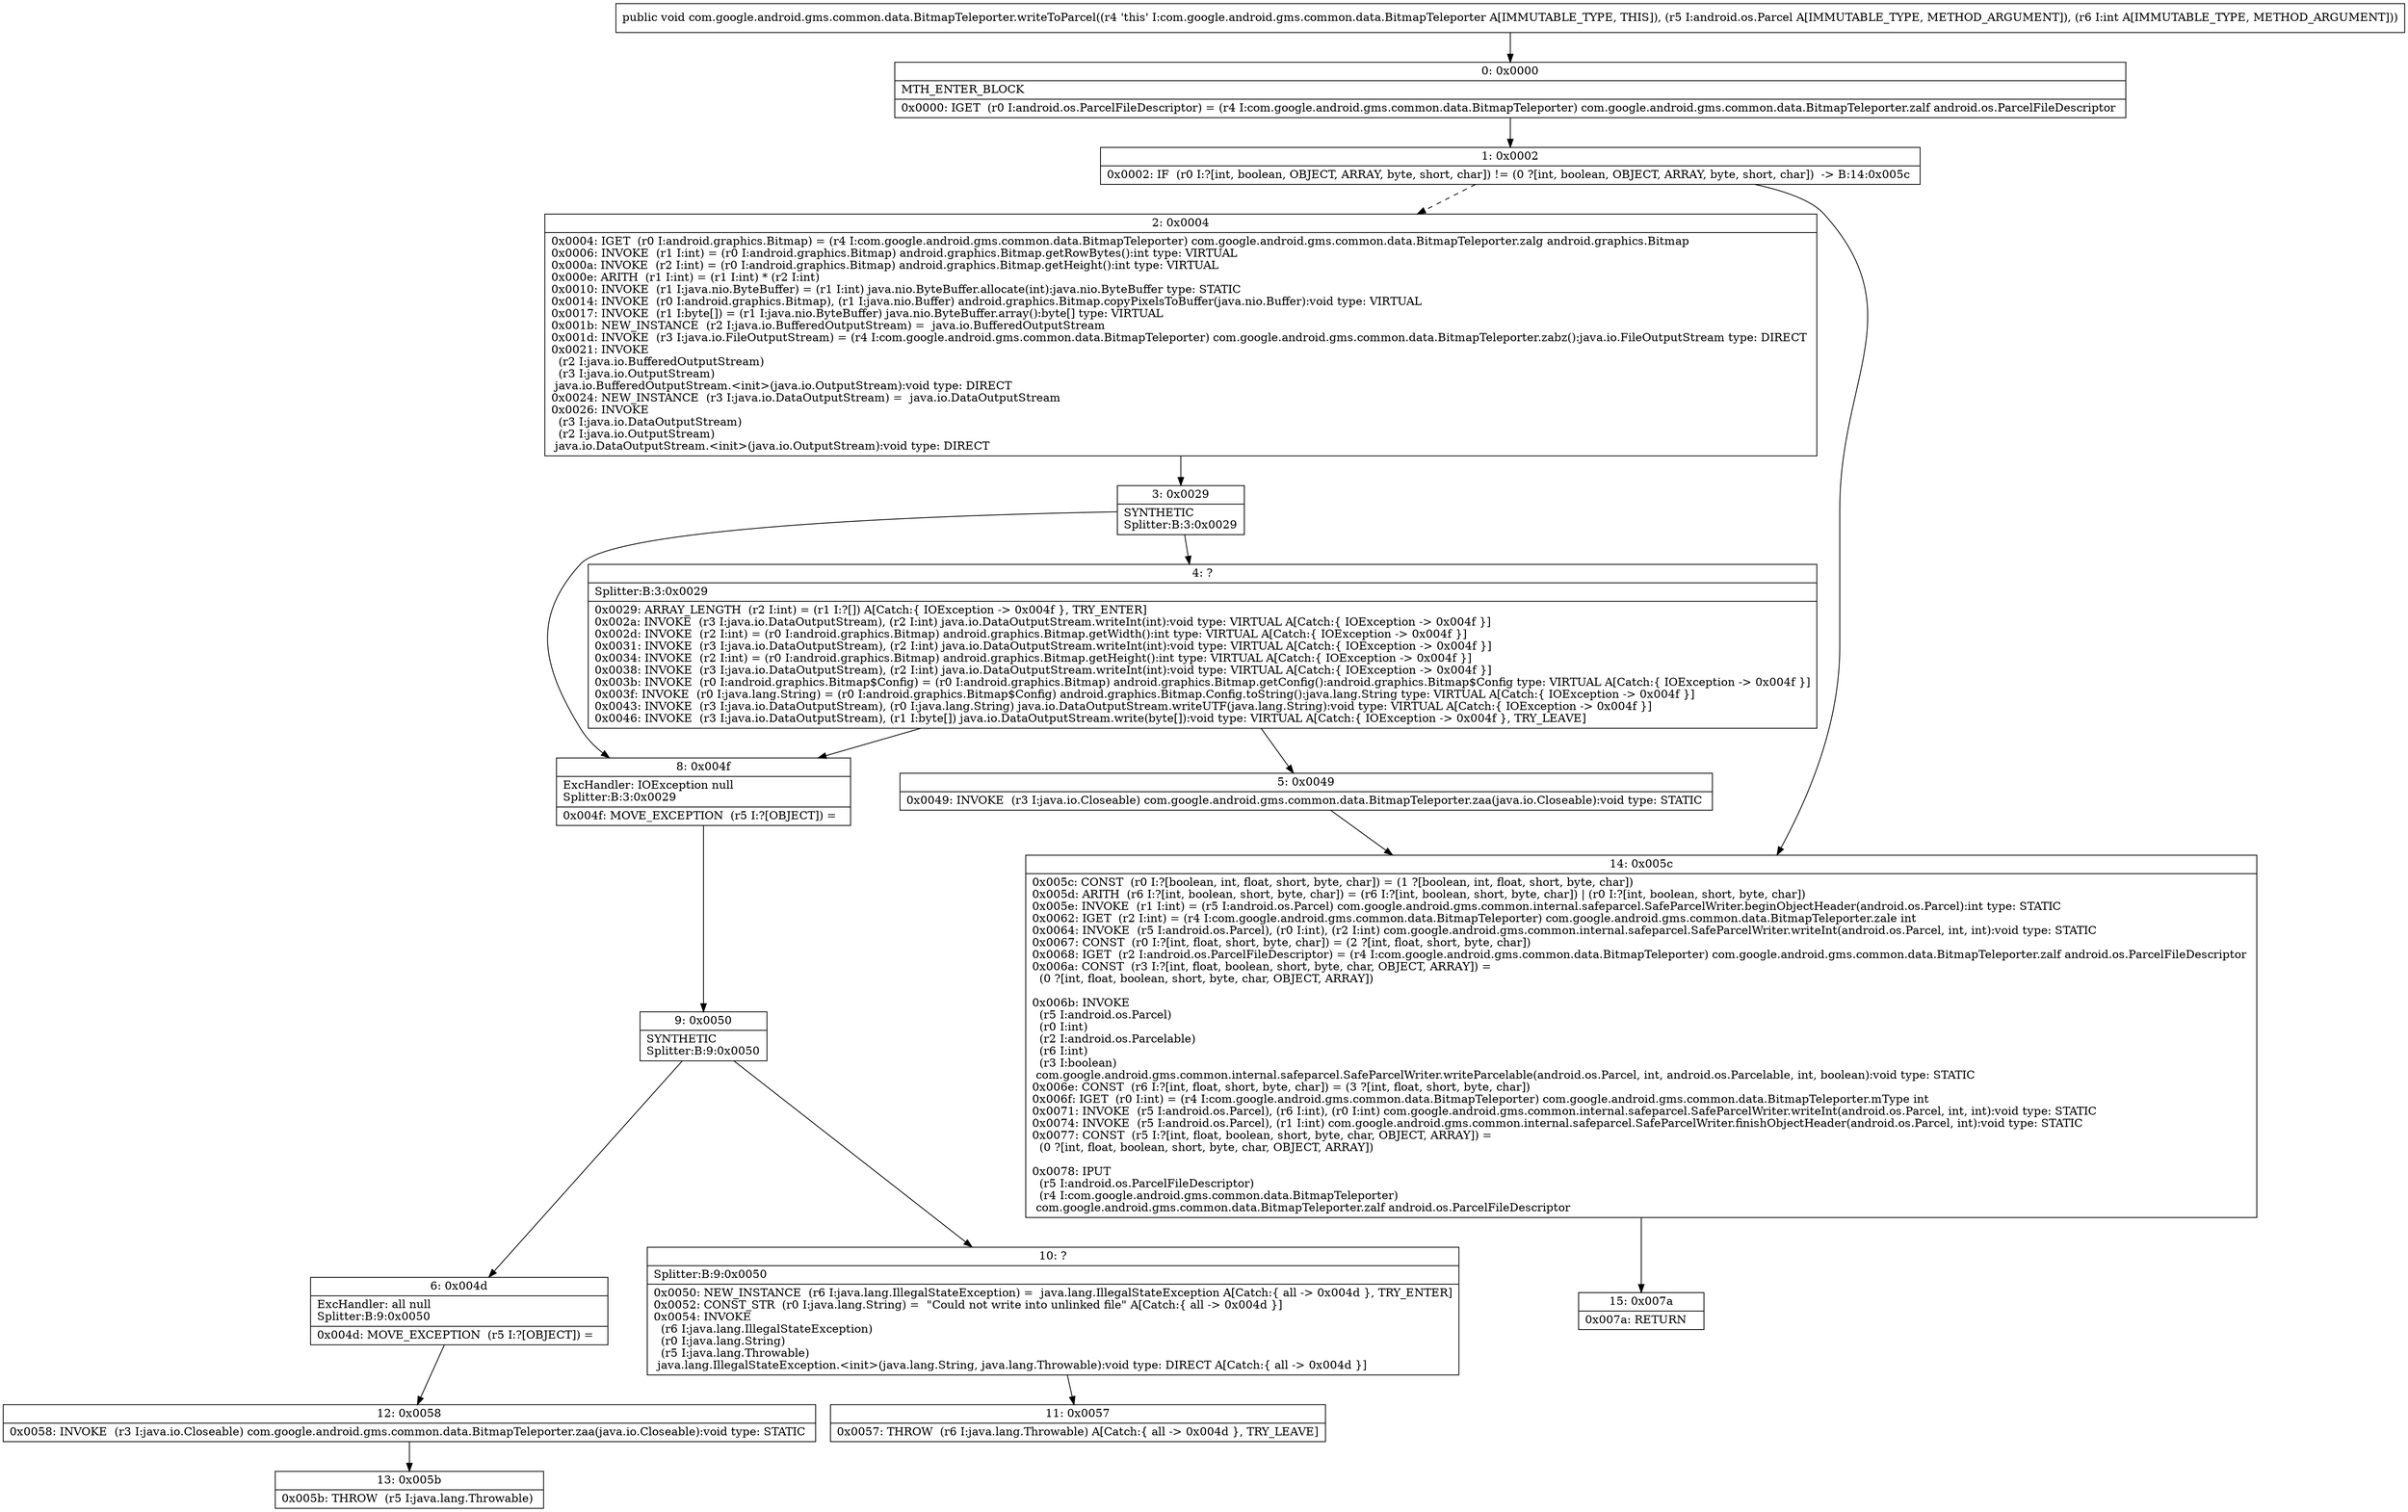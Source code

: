 digraph "CFG forcom.google.android.gms.common.data.BitmapTeleporter.writeToParcel(Landroid\/os\/Parcel;I)V" {
Node_0 [shape=record,label="{0\:\ 0x0000|MTH_ENTER_BLOCK\l|0x0000: IGET  (r0 I:android.os.ParcelFileDescriptor) = (r4 I:com.google.android.gms.common.data.BitmapTeleporter) com.google.android.gms.common.data.BitmapTeleporter.zalf android.os.ParcelFileDescriptor \l}"];
Node_1 [shape=record,label="{1\:\ 0x0002|0x0002: IF  (r0 I:?[int, boolean, OBJECT, ARRAY, byte, short, char]) != (0 ?[int, boolean, OBJECT, ARRAY, byte, short, char])  \-\> B:14:0x005c \l}"];
Node_2 [shape=record,label="{2\:\ 0x0004|0x0004: IGET  (r0 I:android.graphics.Bitmap) = (r4 I:com.google.android.gms.common.data.BitmapTeleporter) com.google.android.gms.common.data.BitmapTeleporter.zalg android.graphics.Bitmap \l0x0006: INVOKE  (r1 I:int) = (r0 I:android.graphics.Bitmap) android.graphics.Bitmap.getRowBytes():int type: VIRTUAL \l0x000a: INVOKE  (r2 I:int) = (r0 I:android.graphics.Bitmap) android.graphics.Bitmap.getHeight():int type: VIRTUAL \l0x000e: ARITH  (r1 I:int) = (r1 I:int) * (r2 I:int) \l0x0010: INVOKE  (r1 I:java.nio.ByteBuffer) = (r1 I:int) java.nio.ByteBuffer.allocate(int):java.nio.ByteBuffer type: STATIC \l0x0014: INVOKE  (r0 I:android.graphics.Bitmap), (r1 I:java.nio.Buffer) android.graphics.Bitmap.copyPixelsToBuffer(java.nio.Buffer):void type: VIRTUAL \l0x0017: INVOKE  (r1 I:byte[]) = (r1 I:java.nio.ByteBuffer) java.nio.ByteBuffer.array():byte[] type: VIRTUAL \l0x001b: NEW_INSTANCE  (r2 I:java.io.BufferedOutputStream) =  java.io.BufferedOutputStream \l0x001d: INVOKE  (r3 I:java.io.FileOutputStream) = (r4 I:com.google.android.gms.common.data.BitmapTeleporter) com.google.android.gms.common.data.BitmapTeleporter.zabz():java.io.FileOutputStream type: DIRECT \l0x0021: INVOKE  \l  (r2 I:java.io.BufferedOutputStream)\l  (r3 I:java.io.OutputStream)\l java.io.BufferedOutputStream.\<init\>(java.io.OutputStream):void type: DIRECT \l0x0024: NEW_INSTANCE  (r3 I:java.io.DataOutputStream) =  java.io.DataOutputStream \l0x0026: INVOKE  \l  (r3 I:java.io.DataOutputStream)\l  (r2 I:java.io.OutputStream)\l java.io.DataOutputStream.\<init\>(java.io.OutputStream):void type: DIRECT \l}"];
Node_3 [shape=record,label="{3\:\ 0x0029|SYNTHETIC\lSplitter:B:3:0x0029\l}"];
Node_4 [shape=record,label="{4\:\ ?|Splitter:B:3:0x0029\l|0x0029: ARRAY_LENGTH  (r2 I:int) = (r1 I:?[]) A[Catch:\{ IOException \-\> 0x004f \}, TRY_ENTER]\l0x002a: INVOKE  (r3 I:java.io.DataOutputStream), (r2 I:int) java.io.DataOutputStream.writeInt(int):void type: VIRTUAL A[Catch:\{ IOException \-\> 0x004f \}]\l0x002d: INVOKE  (r2 I:int) = (r0 I:android.graphics.Bitmap) android.graphics.Bitmap.getWidth():int type: VIRTUAL A[Catch:\{ IOException \-\> 0x004f \}]\l0x0031: INVOKE  (r3 I:java.io.DataOutputStream), (r2 I:int) java.io.DataOutputStream.writeInt(int):void type: VIRTUAL A[Catch:\{ IOException \-\> 0x004f \}]\l0x0034: INVOKE  (r2 I:int) = (r0 I:android.graphics.Bitmap) android.graphics.Bitmap.getHeight():int type: VIRTUAL A[Catch:\{ IOException \-\> 0x004f \}]\l0x0038: INVOKE  (r3 I:java.io.DataOutputStream), (r2 I:int) java.io.DataOutputStream.writeInt(int):void type: VIRTUAL A[Catch:\{ IOException \-\> 0x004f \}]\l0x003b: INVOKE  (r0 I:android.graphics.Bitmap$Config) = (r0 I:android.graphics.Bitmap) android.graphics.Bitmap.getConfig():android.graphics.Bitmap$Config type: VIRTUAL A[Catch:\{ IOException \-\> 0x004f \}]\l0x003f: INVOKE  (r0 I:java.lang.String) = (r0 I:android.graphics.Bitmap$Config) android.graphics.Bitmap.Config.toString():java.lang.String type: VIRTUAL A[Catch:\{ IOException \-\> 0x004f \}]\l0x0043: INVOKE  (r3 I:java.io.DataOutputStream), (r0 I:java.lang.String) java.io.DataOutputStream.writeUTF(java.lang.String):void type: VIRTUAL A[Catch:\{ IOException \-\> 0x004f \}]\l0x0046: INVOKE  (r3 I:java.io.DataOutputStream), (r1 I:byte[]) java.io.DataOutputStream.write(byte[]):void type: VIRTUAL A[Catch:\{ IOException \-\> 0x004f \}, TRY_LEAVE]\l}"];
Node_5 [shape=record,label="{5\:\ 0x0049|0x0049: INVOKE  (r3 I:java.io.Closeable) com.google.android.gms.common.data.BitmapTeleporter.zaa(java.io.Closeable):void type: STATIC \l}"];
Node_6 [shape=record,label="{6\:\ 0x004d|ExcHandler: all null\lSplitter:B:9:0x0050\l|0x004d: MOVE_EXCEPTION  (r5 I:?[OBJECT]) =  \l}"];
Node_8 [shape=record,label="{8\:\ 0x004f|ExcHandler: IOException null\lSplitter:B:3:0x0029\l|0x004f: MOVE_EXCEPTION  (r5 I:?[OBJECT]) =  \l}"];
Node_9 [shape=record,label="{9\:\ 0x0050|SYNTHETIC\lSplitter:B:9:0x0050\l}"];
Node_10 [shape=record,label="{10\:\ ?|Splitter:B:9:0x0050\l|0x0050: NEW_INSTANCE  (r6 I:java.lang.IllegalStateException) =  java.lang.IllegalStateException A[Catch:\{ all \-\> 0x004d \}, TRY_ENTER]\l0x0052: CONST_STR  (r0 I:java.lang.String) =  \"Could not write into unlinked file\" A[Catch:\{ all \-\> 0x004d \}]\l0x0054: INVOKE  \l  (r6 I:java.lang.IllegalStateException)\l  (r0 I:java.lang.String)\l  (r5 I:java.lang.Throwable)\l java.lang.IllegalStateException.\<init\>(java.lang.String, java.lang.Throwable):void type: DIRECT A[Catch:\{ all \-\> 0x004d \}]\l}"];
Node_11 [shape=record,label="{11\:\ 0x0057|0x0057: THROW  (r6 I:java.lang.Throwable) A[Catch:\{ all \-\> 0x004d \}, TRY_LEAVE]\l}"];
Node_12 [shape=record,label="{12\:\ 0x0058|0x0058: INVOKE  (r3 I:java.io.Closeable) com.google.android.gms.common.data.BitmapTeleporter.zaa(java.io.Closeable):void type: STATIC \l}"];
Node_13 [shape=record,label="{13\:\ 0x005b|0x005b: THROW  (r5 I:java.lang.Throwable) \l}"];
Node_14 [shape=record,label="{14\:\ 0x005c|0x005c: CONST  (r0 I:?[boolean, int, float, short, byte, char]) = (1 ?[boolean, int, float, short, byte, char]) \l0x005d: ARITH  (r6 I:?[int, boolean, short, byte, char]) = (r6 I:?[int, boolean, short, byte, char]) \| (r0 I:?[int, boolean, short, byte, char]) \l0x005e: INVOKE  (r1 I:int) = (r5 I:android.os.Parcel) com.google.android.gms.common.internal.safeparcel.SafeParcelWriter.beginObjectHeader(android.os.Parcel):int type: STATIC \l0x0062: IGET  (r2 I:int) = (r4 I:com.google.android.gms.common.data.BitmapTeleporter) com.google.android.gms.common.data.BitmapTeleporter.zale int \l0x0064: INVOKE  (r5 I:android.os.Parcel), (r0 I:int), (r2 I:int) com.google.android.gms.common.internal.safeparcel.SafeParcelWriter.writeInt(android.os.Parcel, int, int):void type: STATIC \l0x0067: CONST  (r0 I:?[int, float, short, byte, char]) = (2 ?[int, float, short, byte, char]) \l0x0068: IGET  (r2 I:android.os.ParcelFileDescriptor) = (r4 I:com.google.android.gms.common.data.BitmapTeleporter) com.google.android.gms.common.data.BitmapTeleporter.zalf android.os.ParcelFileDescriptor \l0x006a: CONST  (r3 I:?[int, float, boolean, short, byte, char, OBJECT, ARRAY]) = \l  (0 ?[int, float, boolean, short, byte, char, OBJECT, ARRAY])\l \l0x006b: INVOKE  \l  (r5 I:android.os.Parcel)\l  (r0 I:int)\l  (r2 I:android.os.Parcelable)\l  (r6 I:int)\l  (r3 I:boolean)\l com.google.android.gms.common.internal.safeparcel.SafeParcelWriter.writeParcelable(android.os.Parcel, int, android.os.Parcelable, int, boolean):void type: STATIC \l0x006e: CONST  (r6 I:?[int, float, short, byte, char]) = (3 ?[int, float, short, byte, char]) \l0x006f: IGET  (r0 I:int) = (r4 I:com.google.android.gms.common.data.BitmapTeleporter) com.google.android.gms.common.data.BitmapTeleporter.mType int \l0x0071: INVOKE  (r5 I:android.os.Parcel), (r6 I:int), (r0 I:int) com.google.android.gms.common.internal.safeparcel.SafeParcelWriter.writeInt(android.os.Parcel, int, int):void type: STATIC \l0x0074: INVOKE  (r5 I:android.os.Parcel), (r1 I:int) com.google.android.gms.common.internal.safeparcel.SafeParcelWriter.finishObjectHeader(android.os.Parcel, int):void type: STATIC \l0x0077: CONST  (r5 I:?[int, float, boolean, short, byte, char, OBJECT, ARRAY]) = \l  (0 ?[int, float, boolean, short, byte, char, OBJECT, ARRAY])\l \l0x0078: IPUT  \l  (r5 I:android.os.ParcelFileDescriptor)\l  (r4 I:com.google.android.gms.common.data.BitmapTeleporter)\l com.google.android.gms.common.data.BitmapTeleporter.zalf android.os.ParcelFileDescriptor \l}"];
Node_15 [shape=record,label="{15\:\ 0x007a|0x007a: RETURN   \l}"];
MethodNode[shape=record,label="{public void com.google.android.gms.common.data.BitmapTeleporter.writeToParcel((r4 'this' I:com.google.android.gms.common.data.BitmapTeleporter A[IMMUTABLE_TYPE, THIS]), (r5 I:android.os.Parcel A[IMMUTABLE_TYPE, METHOD_ARGUMENT]), (r6 I:int A[IMMUTABLE_TYPE, METHOD_ARGUMENT])) }"];
MethodNode -> Node_0;
Node_0 -> Node_1;
Node_1 -> Node_2[style=dashed];
Node_1 -> Node_14;
Node_2 -> Node_3;
Node_3 -> Node_4;
Node_3 -> Node_8;
Node_4 -> Node_5;
Node_4 -> Node_8;
Node_5 -> Node_14;
Node_6 -> Node_12;
Node_8 -> Node_9;
Node_9 -> Node_10;
Node_9 -> Node_6;
Node_10 -> Node_11;
Node_12 -> Node_13;
Node_14 -> Node_15;
}

